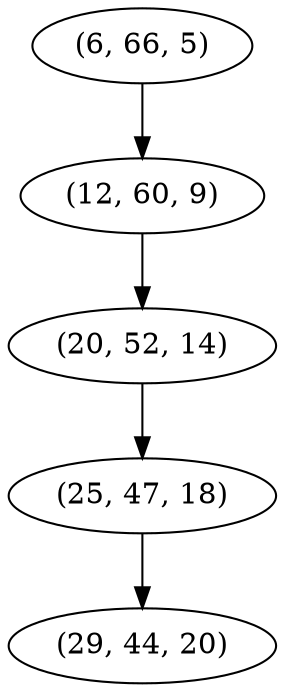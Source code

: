 digraph tree {
    "(6, 66, 5)";
    "(12, 60, 9)";
    "(20, 52, 14)";
    "(25, 47, 18)";
    "(29, 44, 20)";
    "(6, 66, 5)" -> "(12, 60, 9)";
    "(12, 60, 9)" -> "(20, 52, 14)";
    "(20, 52, 14)" -> "(25, 47, 18)";
    "(25, 47, 18)" -> "(29, 44, 20)";
}
